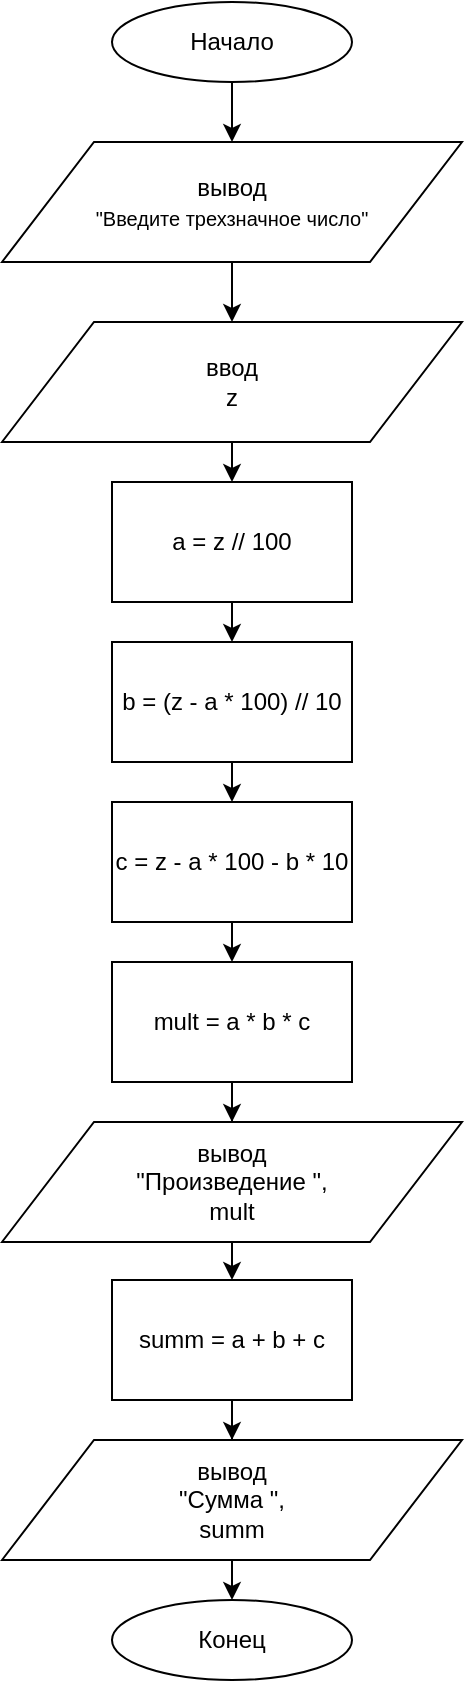 <mxfile version="10.6.7" type="device"><diagram id="gAl6oXst2AUg26jePA5V" name="task_1"><mxGraphModel dx="489" dy="764" grid="1" gridSize="10" guides="1" tooltips="1" connect="1" arrows="1" fold="1" page="1" pageScale="1" pageWidth="827" pageHeight="1169" math="0" shadow="0"><root><mxCell id="0"/><mxCell id="1" parent="0"/><mxCell id="Ny07OPOCgODpXjBur7wl-7" style="edgeStyle=orthogonalEdgeStyle;rounded=0;orthogonalLoop=1;jettySize=auto;html=1;exitX=0.5;exitY=1;exitDx=0;exitDy=0;entryX=0.5;entryY=0;entryDx=0;entryDy=0;" edge="1" parent="1" source="Ny07OPOCgODpXjBur7wl-1" target="Ny07OPOCgODpXjBur7wl-3"><mxGeometry relative="1" as="geometry"/></mxCell><object label="Начало" id="Ny07OPOCgODpXjBur7wl-1"><mxCell style="ellipse;whiteSpace=wrap;html=1;" vertex="1" parent="1"><mxGeometry x="395" y="20" width="120" height="40" as="geometry"/></mxCell></object><object label="Конец" id="Ny07OPOCgODpXjBur7wl-2"><mxCell style="ellipse;whiteSpace=wrap;html=1;" vertex="1" parent="1"><mxGeometry x="395" y="819" width="120" height="40" as="geometry"/></mxCell></object><mxCell id="Ny07OPOCgODpXjBur7wl-8" style="edgeStyle=orthogonalEdgeStyle;rounded=0;orthogonalLoop=1;jettySize=auto;html=1;exitX=0.5;exitY=1;exitDx=0;exitDy=0;entryX=0.5;entryY=0;entryDx=0;entryDy=0;" edge="1" parent="1" source="Ny07OPOCgODpXjBur7wl-3" target="Ny07OPOCgODpXjBur7wl-4"><mxGeometry relative="1" as="geometry"/></mxCell><mxCell id="Ny07OPOCgODpXjBur7wl-3" value="&lt;div&gt;вывод&lt;/div&gt;&lt;div&gt;&lt;font style=&quot;font-size: 10px&quot;&gt;&quot;Введите трехзначное число&quot;&lt;/font&gt;&lt;br&gt;&lt;/div&gt;" style="shape=parallelogram;perimeter=parallelogramPerimeter;whiteSpace=wrap;html=1;" vertex="1" parent="1"><mxGeometry x="340" y="90" width="230" height="60" as="geometry"/></mxCell><mxCell id="Ny07OPOCgODpXjBur7wl-12" style="edgeStyle=orthogonalEdgeStyle;rounded=0;orthogonalLoop=1;jettySize=auto;html=1;exitX=0.5;exitY=1;exitDx=0;exitDy=0;entryX=0.5;entryY=0;entryDx=0;entryDy=0;" edge="1" parent="1" source="Ny07OPOCgODpXjBur7wl-4" target="Ny07OPOCgODpXjBur7wl-9"><mxGeometry relative="1" as="geometry"/></mxCell><mxCell id="Ny07OPOCgODpXjBur7wl-4" value="&lt;div&gt;ввод&lt;/div&gt;&lt;div&gt;z&lt;br&gt;&lt;/div&gt;" style="shape=parallelogram;perimeter=parallelogramPerimeter;whiteSpace=wrap;html=1;" vertex="1" parent="1"><mxGeometry x="340" y="180" width="230" height="60" as="geometry"/></mxCell><mxCell id="Ny07OPOCgODpXjBur7wl-13" style="edgeStyle=orthogonalEdgeStyle;rounded=0;orthogonalLoop=1;jettySize=auto;html=1;exitX=0.5;exitY=1;exitDx=0;exitDy=0;entryX=0.5;entryY=0;entryDx=0;entryDy=0;" edge="1" parent="1" source="Ny07OPOCgODpXjBur7wl-9" target="Ny07OPOCgODpXjBur7wl-10"><mxGeometry relative="1" as="geometry"/></mxCell><mxCell id="Ny07OPOCgODpXjBur7wl-9" value="a = z // 100" style="rounded=0;whiteSpace=wrap;html=1;" vertex="1" parent="1"><mxGeometry x="395" y="260" width="120" height="60" as="geometry"/></mxCell><mxCell id="Ny07OPOCgODpXjBur7wl-16" style="edgeStyle=orthogonalEdgeStyle;rounded=0;orthogonalLoop=1;jettySize=auto;html=1;exitX=0.5;exitY=1;exitDx=0;exitDy=0;entryX=0.5;entryY=0;entryDx=0;entryDy=0;" edge="1" parent="1" source="Ny07OPOCgODpXjBur7wl-10" target="Ny07OPOCgODpXjBur7wl-14"><mxGeometry relative="1" as="geometry"/></mxCell><mxCell id="Ny07OPOCgODpXjBur7wl-10" value="b = (z - a * 100) // 10" style="rounded=0;whiteSpace=wrap;html=1;" vertex="1" parent="1"><mxGeometry x="395" y="340" width="120" height="60" as="geometry"/></mxCell><mxCell id="Ny07OPOCgODpXjBur7wl-19" style="edgeStyle=orthogonalEdgeStyle;rounded=0;orthogonalLoop=1;jettySize=auto;html=1;exitX=0.5;exitY=1;exitDx=0;exitDy=0;entryX=0.5;entryY=0;entryDx=0;entryDy=0;" edge="1" parent="1" source="Ny07OPOCgODpXjBur7wl-14" target="Ny07OPOCgODpXjBur7wl-17"><mxGeometry relative="1" as="geometry"/></mxCell><mxCell id="Ny07OPOCgODpXjBur7wl-14" value="c = z - a * 100 - b * 10" style="rounded=0;whiteSpace=wrap;html=1;" vertex="1" parent="1"><mxGeometry x="395" y="420" width="120" height="60" as="geometry"/></mxCell><mxCell id="Ny07OPOCgODpXjBur7wl-20" style="edgeStyle=orthogonalEdgeStyle;rounded=0;orthogonalLoop=1;jettySize=auto;html=1;exitX=0.5;exitY=1;exitDx=0;exitDy=0;" edge="1" parent="1" source="Ny07OPOCgODpXjBur7wl-17" target="Ny07OPOCgODpXjBur7wl-18"><mxGeometry relative="1" as="geometry"/></mxCell><mxCell id="Ny07OPOCgODpXjBur7wl-17" value="mult = a * b * c" style="rounded=0;whiteSpace=wrap;html=1;" vertex="1" parent="1"><mxGeometry x="395" y="500" width="120" height="60" as="geometry"/></mxCell><mxCell id="Ny07OPOCgODpXjBur7wl-24" style="edgeStyle=orthogonalEdgeStyle;rounded=0;orthogonalLoop=1;jettySize=auto;html=1;exitX=0.5;exitY=1;exitDx=0;exitDy=0;entryX=0.5;entryY=0;entryDx=0;entryDy=0;" edge="1" parent="1" source="Ny07OPOCgODpXjBur7wl-18" target="Ny07OPOCgODpXjBur7wl-22"><mxGeometry relative="1" as="geometry"/></mxCell><mxCell id="Ny07OPOCgODpXjBur7wl-18" value="&lt;div&gt;вывод&lt;/div&gt;&lt;div&gt;&lt;font&gt;&quot;Произведение &quot;, &lt;/font&gt;&lt;br&gt;&lt;/div&gt;mult" style="shape=parallelogram;perimeter=parallelogramPerimeter;whiteSpace=wrap;html=1;" vertex="1" parent="1"><mxGeometry x="340" y="580" width="230" height="60" as="geometry"/></mxCell><mxCell id="Ny07OPOCgODpXjBur7wl-21" style="edgeStyle=orthogonalEdgeStyle;rounded=0;orthogonalLoop=1;jettySize=auto;html=1;exitX=0.5;exitY=1;exitDx=0;exitDy=0;" edge="1" parent="1" source="Ny07OPOCgODpXjBur7wl-22" target="Ny07OPOCgODpXjBur7wl-23"><mxGeometry relative="1" as="geometry"/></mxCell><mxCell id="Ny07OPOCgODpXjBur7wl-22" value="summ = a + b + c" style="rounded=0;whiteSpace=wrap;html=1;" vertex="1" parent="1"><mxGeometry x="395" y="659" width="120" height="60" as="geometry"/></mxCell><mxCell id="Ny07OPOCgODpXjBur7wl-25" style="edgeStyle=orthogonalEdgeStyle;rounded=0;orthogonalLoop=1;jettySize=auto;html=1;exitX=0.5;exitY=1;exitDx=0;exitDy=0;entryX=0.5;entryY=0;entryDx=0;entryDy=0;" edge="1" parent="1" source="Ny07OPOCgODpXjBur7wl-23" target="Ny07OPOCgODpXjBur7wl-2"><mxGeometry relative="1" as="geometry"/></mxCell><mxCell id="Ny07OPOCgODpXjBur7wl-23" value="&lt;div&gt;вывод&lt;/div&gt;&lt;div&gt;&lt;font&gt;&quot;Сумма &quot;, &lt;/font&gt;&lt;br&gt;&lt;/div&gt;summ" style="shape=parallelogram;perimeter=parallelogramPerimeter;whiteSpace=wrap;html=1;" vertex="1" parent="1"><mxGeometry x="340" y="739" width="230" height="60" as="geometry"/></mxCell></root></mxGraphModel></diagram><diagram id="m9mQc9uJ_j0XuGw4tFXY" name="task_2"><mxGraphModel dx="876" dy="764" grid="1" gridSize="10" guides="1" tooltips="1" connect="1" arrows="1" fold="1" page="1" pageScale="1" pageWidth="827" pageHeight="1169" math="0" shadow="0"><root><mxCell id="bW7lg8gM24PyMiuknigU-0"/><mxCell id="bW7lg8gM24PyMiuknigU-1" parent="bW7lg8gM24PyMiuknigU-0"/><mxCell id="62YuCCFmf3gSDjflB2-G-15" style="edgeStyle=orthogonalEdgeStyle;rounded=0;orthogonalLoop=1;jettySize=auto;html=1;exitX=0.5;exitY=1;exitDx=0;exitDy=0;entryX=0.5;entryY=0;entryDx=0;entryDy=0;" edge="1" parent="bW7lg8gM24PyMiuknigU-1" source="bW7lg8gM24PyMiuknigU-2" target="62YuCCFmf3gSDjflB2-G-1"><mxGeometry relative="1" as="geometry"/></mxCell><object label="Начало" id="bW7lg8gM24PyMiuknigU-2"><mxCell style="ellipse;whiteSpace=wrap;html=1;" vertex="1" parent="bW7lg8gM24PyMiuknigU-1"><mxGeometry x="180" y="20" width="120" height="40" as="geometry"/></mxCell></object><object label="Конец" id="bW7lg8gM24PyMiuknigU-3"><mxCell style="ellipse;whiteSpace=wrap;html=1;" vertex="1" parent="bW7lg8gM24PyMiuknigU-1"><mxGeometry x="510.5" y="480" width="120" height="40" as="geometry"/></mxCell></object><mxCell id="62YuCCFmf3gSDjflB2-G-0" style="edgeStyle=orthogonalEdgeStyle;rounded=0;orthogonalLoop=1;jettySize=auto;html=1;exitX=0.5;exitY=1;exitDx=0;exitDy=0;entryX=0.5;entryY=0;entryDx=0;entryDy=0;" edge="1" parent="bW7lg8gM24PyMiuknigU-1" source="62YuCCFmf3gSDjflB2-G-1" target="62YuCCFmf3gSDjflB2-G-2"><mxGeometry relative="1" as="geometry"/></mxCell><mxCell id="62YuCCFmf3gSDjflB2-G-1" value="&lt;div&gt;вывод&lt;/div&gt;&lt;div&gt;&lt;font style=&quot;font-size: 10px&quot;&gt;&quot;Введите x1&quot;&lt;/font&gt;&lt;br&gt;&lt;/div&gt;" style="shape=parallelogram;perimeter=parallelogramPerimeter;whiteSpace=wrap;html=1;" vertex="1" parent="bW7lg8gM24PyMiuknigU-1"><mxGeometry x="125" y="90" width="230" height="60" as="geometry"/></mxCell><mxCell id="62YuCCFmf3gSDjflB2-G-12" style="edgeStyle=orthogonalEdgeStyle;rounded=0;orthogonalLoop=1;jettySize=auto;html=1;exitX=0.5;exitY=1;exitDx=0;exitDy=0;entryX=0.5;entryY=0;entryDx=0;entryDy=0;" edge="1" parent="bW7lg8gM24PyMiuknigU-1" source="62YuCCFmf3gSDjflB2-G-2" target="62YuCCFmf3gSDjflB2-G-4"><mxGeometry relative="1" as="geometry"/></mxCell><mxCell id="62YuCCFmf3gSDjflB2-G-2" value="&lt;div&gt;ввод&lt;/div&gt;&lt;div&gt;x1&lt;br&gt;&lt;/div&gt;" style="shape=parallelogram;perimeter=parallelogramPerimeter;whiteSpace=wrap;html=1;" vertex="1" parent="bW7lg8gM24PyMiuknigU-1"><mxGeometry x="125" y="180" width="230" height="60" as="geometry"/></mxCell><mxCell id="62YuCCFmf3gSDjflB2-G-3" style="edgeStyle=orthogonalEdgeStyle;rounded=0;orthogonalLoop=1;jettySize=auto;html=1;exitX=0.5;exitY=1;exitDx=0;exitDy=0;entryX=0.5;entryY=0;entryDx=0;entryDy=0;" edge="1" parent="bW7lg8gM24PyMiuknigU-1" source="62YuCCFmf3gSDjflB2-G-4" target="62YuCCFmf3gSDjflB2-G-5"><mxGeometry relative="1" as="geometry"/></mxCell><mxCell id="62YuCCFmf3gSDjflB2-G-4" value="&lt;div&gt;вывод&lt;/div&gt;&lt;div&gt;&lt;font style=&quot;font-size: 10px&quot;&gt;&lt;font&gt;&quot;Введите y1&lt;/font&gt;&quot;&lt;/font&gt;&lt;br&gt;&lt;/div&gt;" style="shape=parallelogram;perimeter=parallelogramPerimeter;whiteSpace=wrap;html=1;" vertex="1" parent="bW7lg8gM24PyMiuknigU-1"><mxGeometry x="125" y="260" width="230" height="60" as="geometry"/></mxCell><mxCell id="62YuCCFmf3gSDjflB2-G-13" style="edgeStyle=orthogonalEdgeStyle;rounded=0;orthogonalLoop=1;jettySize=auto;html=1;exitX=0.5;exitY=1;exitDx=0;exitDy=0;entryX=0.5;entryY=0;entryDx=0;entryDy=0;" edge="1" parent="bW7lg8gM24PyMiuknigU-1" source="62YuCCFmf3gSDjflB2-G-5" target="62YuCCFmf3gSDjflB2-G-7"><mxGeometry relative="1" as="geometry"/></mxCell><mxCell id="62YuCCFmf3gSDjflB2-G-5" value="&lt;div&gt;ввод&lt;/div&gt;&lt;div&gt;y1&lt;br&gt;&lt;/div&gt;" style="shape=parallelogram;perimeter=parallelogramPerimeter;whiteSpace=wrap;html=1;" vertex="1" parent="bW7lg8gM24PyMiuknigU-1"><mxGeometry x="125" y="350" width="230" height="60" as="geometry"/></mxCell><mxCell id="62YuCCFmf3gSDjflB2-G-6" style="edgeStyle=orthogonalEdgeStyle;rounded=0;orthogonalLoop=1;jettySize=auto;html=1;exitX=0.5;exitY=1;exitDx=0;exitDy=0;entryX=0.5;entryY=0;entryDx=0;entryDy=0;" edge="1" parent="bW7lg8gM24PyMiuknigU-1" source="62YuCCFmf3gSDjflB2-G-7" target="62YuCCFmf3gSDjflB2-G-8"><mxGeometry relative="1" as="geometry"/></mxCell><mxCell id="62YuCCFmf3gSDjflB2-G-7" value="&lt;div&gt;вывод&lt;/div&gt;&lt;div&gt;&lt;font&gt;&quot;&lt;/font&gt;&lt;font&gt;&lt;font&gt;Введите x2&lt;/font&gt;&quot;&lt;/font&gt;&lt;br&gt;&lt;/div&gt;" style="shape=parallelogram;perimeter=parallelogramPerimeter;whiteSpace=wrap;html=1;" vertex="1" parent="bW7lg8gM24PyMiuknigU-1"><mxGeometry x="120" y="430" width="230" height="60" as="geometry"/></mxCell><mxCell id="62YuCCFmf3gSDjflB2-G-14" style="edgeStyle=orthogonalEdgeStyle;rounded=0;orthogonalLoop=1;jettySize=auto;html=1;exitX=0.5;exitY=1;exitDx=0;exitDy=0;" edge="1" parent="bW7lg8gM24PyMiuknigU-1" source="62YuCCFmf3gSDjflB2-G-8" target="62YuCCFmf3gSDjflB2-G-10"><mxGeometry relative="1" as="geometry"/></mxCell><mxCell id="62YuCCFmf3gSDjflB2-G-8" value="&lt;div&gt;ввод&lt;/div&gt;&lt;div&gt;x2&lt;br&gt;&lt;/div&gt;" style="shape=parallelogram;perimeter=parallelogramPerimeter;whiteSpace=wrap;html=1;" vertex="1" parent="bW7lg8gM24PyMiuknigU-1"><mxGeometry x="120" y="520" width="230" height="60" as="geometry"/></mxCell><mxCell id="62YuCCFmf3gSDjflB2-G-9" style="edgeStyle=orthogonalEdgeStyle;rounded=0;orthogonalLoop=1;jettySize=auto;html=1;exitX=0.5;exitY=1;exitDx=0;exitDy=0;entryX=0.5;entryY=0;entryDx=0;entryDy=0;" edge="1" parent="bW7lg8gM24PyMiuknigU-1" source="62YuCCFmf3gSDjflB2-G-10" target="62YuCCFmf3gSDjflB2-G-11"><mxGeometry relative="1" as="geometry"/></mxCell><mxCell id="62YuCCFmf3gSDjflB2-G-10" value="&lt;div&gt;вывод&lt;/div&gt;&lt;div&gt;&lt;font&gt;&quot;&lt;/font&gt;&lt;font&gt;&lt;font&gt;&quot;Введите y2&lt;/font&gt;&quot;&lt;/font&gt;&lt;br&gt;&lt;/div&gt;" style="shape=parallelogram;perimeter=parallelogramPerimeter;whiteSpace=wrap;html=1;" vertex="1" parent="bW7lg8gM24PyMiuknigU-1"><mxGeometry x="120" y="610" width="230" height="60" as="geometry"/></mxCell><mxCell id="62YuCCFmf3gSDjflB2-G-22" style="edgeStyle=orthogonalEdgeStyle;rounded=0;orthogonalLoop=1;jettySize=auto;html=1;exitX=0.5;exitY=1;exitDx=0;exitDy=0;entryX=0.5;entryY=0;entryDx=0;entryDy=0;" edge="1" parent="bW7lg8gM24PyMiuknigU-1" source="62YuCCFmf3gSDjflB2-G-11" target="62YuCCFmf3gSDjflB2-G-16"><mxGeometry relative="1" as="geometry"/></mxCell><mxCell id="62YuCCFmf3gSDjflB2-G-11" value="&lt;div&gt;ввод&lt;/div&gt;&lt;div&gt;y2&lt;br&gt;&lt;/div&gt;" style="shape=parallelogram;perimeter=parallelogramPerimeter;whiteSpace=wrap;html=1;" vertex="1" parent="bW7lg8gM24PyMiuknigU-1"><mxGeometry x="120" y="700" width="230" height="60" as="geometry"/></mxCell><mxCell id="62YuCCFmf3gSDjflB2-G-23" style="edgeStyle=orthogonalEdgeStyle;rounded=0;orthogonalLoop=1;jettySize=auto;html=1;exitX=0.5;exitY=1;exitDx=0;exitDy=0;entryX=0.5;entryY=0;entryDx=0;entryDy=0;" edge="1" parent="bW7lg8gM24PyMiuknigU-1" source="62YuCCFmf3gSDjflB2-G-16" target="62YuCCFmf3gSDjflB2-G-17"><mxGeometry relative="1" as="geometry"/></mxCell><mxCell id="62YuCCFmf3gSDjflB2-G-16" value="&lt;pre&gt;kx1 = &lt;span&gt;0 &lt;/span&gt;- x1&lt;/pre&gt;" style="rounded=0;whiteSpace=wrap;html=1;" vertex="1" parent="bW7lg8gM24PyMiuknigU-1"><mxGeometry x="175" y="780" width="120" height="60" as="geometry"/></mxCell><mxCell id="62YuCCFmf3gSDjflB2-G-24" style="edgeStyle=orthogonalEdgeStyle;rounded=0;orthogonalLoop=1;jettySize=auto;html=1;exitX=0.5;exitY=1;exitDx=0;exitDy=0;entryX=0.5;entryY=0;entryDx=0;entryDy=0;" edge="1" parent="bW7lg8gM24PyMiuknigU-1" source="62YuCCFmf3gSDjflB2-G-17" target="62YuCCFmf3gSDjflB2-G-18"><mxGeometry relative="1" as="geometry"/></mxCell><mxCell id="62YuCCFmf3gSDjflB2-G-17" value="&lt;pre&gt;kx2 = x2 - x1&lt;/pre&gt;" style="rounded=0;whiteSpace=wrap;html=1;" vertex="1" parent="bW7lg8gM24PyMiuknigU-1"><mxGeometry x="175" y="860" width="120" height="60" as="geometry"/></mxCell><mxCell id="62YuCCFmf3gSDjflB2-G-25" style="edgeStyle=orthogonalEdgeStyle;rounded=0;orthogonalLoop=1;jettySize=auto;html=1;exitX=0.5;exitY=1;exitDx=0;exitDy=0;entryX=0.5;entryY=0;entryDx=0;entryDy=0;" edge="1" parent="bW7lg8gM24PyMiuknigU-1" source="62YuCCFmf3gSDjflB2-G-18" target="62YuCCFmf3gSDjflB2-G-19"><mxGeometry relative="1" as="geometry"/></mxCell><mxCell id="62YuCCFmf3gSDjflB2-G-18" value="&lt;pre&gt;ky1 = &lt;span&gt;0 &lt;/span&gt;- y1&lt;/pre&gt;" style="rounded=0;whiteSpace=wrap;html=1;" vertex="1" parent="bW7lg8gM24PyMiuknigU-1"><mxGeometry x="175" y="940" width="120" height="60" as="geometry"/></mxCell><mxCell id="62YuCCFmf3gSDjflB2-G-26" style="edgeStyle=orthogonalEdgeStyle;rounded=0;orthogonalLoop=1;jettySize=auto;html=1;exitX=0.5;exitY=1;exitDx=0;exitDy=0;entryX=0.5;entryY=0;entryDx=0;entryDy=0;" edge="1" parent="bW7lg8gM24PyMiuknigU-1" source="62YuCCFmf3gSDjflB2-G-19" target="62YuCCFmf3gSDjflB2-G-20"><mxGeometry relative="1" as="geometry"/></mxCell><mxCell id="62YuCCFmf3gSDjflB2-G-19" value="&lt;pre&gt;ky2 = y2 - y1&lt;/pre&gt;" style="rounded=0;whiteSpace=wrap;html=1;" vertex="1" parent="bW7lg8gM24PyMiuknigU-1"><mxGeometry x="175" y="1020" width="120" height="60" as="geometry"/></mxCell><mxCell id="62YuCCFmf3gSDjflB2-G-20" value="1" style="ellipse;whiteSpace=wrap;html=1;" vertex="1" parent="bW7lg8gM24PyMiuknigU-1"><mxGeometry x="220" y="1095" width="30" height="30" as="geometry"/></mxCell><mxCell id="62YuCCFmf3gSDjflB2-G-29" style="edgeStyle=orthogonalEdgeStyle;rounded=0;orthogonalLoop=1;jettySize=auto;html=1;exitX=0.5;exitY=1;exitDx=0;exitDy=0;entryX=0.5;entryY=0;entryDx=0;entryDy=0;" edge="1" parent="bW7lg8gM24PyMiuknigU-1" source="62YuCCFmf3gSDjflB2-G-21" target="62YuCCFmf3gSDjflB2-G-27"><mxGeometry relative="1" as="geometry"/></mxCell><mxCell id="62YuCCFmf3gSDjflB2-G-21" value="1" style="ellipse;whiteSpace=wrap;html=1;" vertex="1" parent="bW7lg8gM24PyMiuknigU-1"><mxGeometry x="555.5" y="20" width="30" height="30" as="geometry"/></mxCell><mxCell id="62YuCCFmf3gSDjflB2-G-34" style="edgeStyle=orthogonalEdgeStyle;rounded=0;orthogonalLoop=1;jettySize=auto;html=1;exitX=0.5;exitY=1;exitDx=0;exitDy=0;entryX=0.5;entryY=0;entryDx=0;entryDy=0;" edge="1" parent="bW7lg8gM24PyMiuknigU-1" source="62YuCCFmf3gSDjflB2-G-27" target="62YuCCFmf3gSDjflB2-G-30"><mxGeometry relative="1" as="geometry"/></mxCell><mxCell id="62YuCCFmf3gSDjflB2-G-27" value="&lt;pre style=&quot;font-size: 10px&quot;&gt;k = fractions.Fraction(ky2&lt;span&gt;, &lt;/span&gt;kx2)&lt;/pre&gt;" style="shape=process;whiteSpace=wrap;html=1;backgroundOutline=1;" vertex="1" parent="bW7lg8gM24PyMiuknigU-1"><mxGeometry x="410" y="80" width="321" height="60" as="geometry"/></mxCell><mxCell id="62YuCCFmf3gSDjflB2-G-35" style="edgeStyle=orthogonalEdgeStyle;rounded=0;orthogonalLoop=1;jettySize=auto;html=1;exitX=0.5;exitY=1;exitDx=0;exitDy=0;entryX=0.5;entryY=0;entryDx=0;entryDy=0;" edge="1" parent="bW7lg8gM24PyMiuknigU-1" source="62YuCCFmf3gSDjflB2-G-30" target="62YuCCFmf3gSDjflB2-G-31"><mxGeometry relative="1" as="geometry"/></mxCell><mxCell id="62YuCCFmf3gSDjflB2-G-30" value="&lt;pre style=&quot;font-size: 10px&quot;&gt;b2_1 = fractions.Fraction(ky2 * kx1&lt;span&gt;, &lt;/span&gt;kx2)&lt;/pre&gt;" style="shape=process;whiteSpace=wrap;html=1;backgroundOutline=1;" vertex="1" parent="bW7lg8gM24PyMiuknigU-1"><mxGeometry x="410" y="160" width="321" height="60" as="geometry"/></mxCell><mxCell id="62YuCCFmf3gSDjflB2-G-36" style="edgeStyle=orthogonalEdgeStyle;rounded=0;orthogonalLoop=1;jettySize=auto;html=1;exitX=0.5;exitY=1;exitDx=0;exitDy=0;entryX=0.5;entryY=0;entryDx=0;entryDy=0;" edge="1" parent="bW7lg8gM24PyMiuknigU-1" source="62YuCCFmf3gSDjflB2-G-31" target="62YuCCFmf3gSDjflB2-G-32"><mxGeometry relative="1" as="geometry"/></mxCell><mxCell id="62YuCCFmf3gSDjflB2-G-31" value="&lt;pre style=&quot;font-size: 10px&quot;&gt;b2_2 = fractions.Fraction(ky1&lt;span&gt;, &lt;/span&gt;&lt;span&gt;1&lt;/span&gt;)&lt;/pre&gt;" style="shape=process;whiteSpace=wrap;html=1;backgroundOutline=1;" vertex="1" parent="bW7lg8gM24PyMiuknigU-1"><mxGeometry x="410" y="240" width="321" height="60" as="geometry"/></mxCell><mxCell id="62YuCCFmf3gSDjflB2-G-39" style="edgeStyle=orthogonalEdgeStyle;rounded=0;orthogonalLoop=1;jettySize=auto;html=1;exitX=0.5;exitY=1;exitDx=0;exitDy=0;entryX=0.5;entryY=0;entryDx=0;entryDy=0;" edge="1" parent="bW7lg8gM24PyMiuknigU-1" source="62YuCCFmf3gSDjflB2-G-32" target="62YuCCFmf3gSDjflB2-G-33"><mxGeometry relative="1" as="geometry"/></mxCell><mxCell id="62YuCCFmf3gSDjflB2-G-32" value="&lt;pre&gt;b = b2_1 - b2_2&lt;/pre&gt;" style="rounded=0;whiteSpace=wrap;html=1;" vertex="1" parent="bW7lg8gM24PyMiuknigU-1"><mxGeometry x="510.5" y="320" width="120" height="60" as="geometry"/></mxCell><mxCell id="62YuCCFmf3gSDjflB2-G-38" style="edgeStyle=orthogonalEdgeStyle;rounded=0;orthogonalLoop=1;jettySize=auto;html=1;exitX=0.5;exitY=1;exitDx=0;exitDy=0;entryX=0.5;entryY=0;entryDx=0;entryDy=0;" edge="1" parent="bW7lg8gM24PyMiuknigU-1" source="62YuCCFmf3gSDjflB2-G-33" target="bW7lg8gM24PyMiuknigU-3"><mxGeometry relative="1" as="geometry"/></mxCell><mxCell id="62YuCCFmf3gSDjflB2-G-33" value="&lt;div&gt;вывод&lt;/div&gt;&lt;div&gt;&lt;pre&gt;&lt;span&gt;y = &lt;/span&gt;&lt;span&gt;&lt;/span&gt;k&lt;span&gt;&lt;/span&gt;&lt;span&gt;x + &lt;/span&gt;&lt;span&gt;&lt;/span&gt;b&lt;span&gt;&lt;/span&gt;&lt;/pre&gt;&lt;/div&gt;" style="shape=parallelogram;perimeter=parallelogramPerimeter;whiteSpace=wrap;html=1;" vertex="1" parent="bW7lg8gM24PyMiuknigU-1"><mxGeometry x="455.5" y="400" width="230" height="60" as="geometry"/></mxCell><mxCell id="7T7nMXwuYOKjueMAgj64-0" value="" style="strokeWidth=2;html=1;shape=mxgraph.flowchart.annotation_2;align=left;pointerEvents=1" vertex="1" parent="bW7lg8gM24PyMiuknigU-1"><mxGeometry x="325" y="20" width="50" height="40" as="geometry"/></mxCell><mxCell id="7T7nMXwuYOKjueMAgj64-1" value="import fractions" style="text;html=1;" vertex="1" parent="bW7lg8gM24PyMiuknigU-1"><mxGeometry x="360" y="30" width="110" height="30" as="geometry"/></mxCell><mxCell id="7T7nMXwuYOKjueMAgj64-2" value="" style="endArrow=none;dashed=1;html=1;entryX=0;entryY=0.5;entryDx=0;entryDy=0;entryPerimeter=0;exitX=1;exitY=0.5;exitDx=0;exitDy=0;" edge="1" parent="bW7lg8gM24PyMiuknigU-1" source="bW7lg8gM24PyMiuknigU-2" target="7T7nMXwuYOKjueMAgj64-0"><mxGeometry width="50" height="50" relative="1" as="geometry"><mxPoint x="275" y="80" as="sourcePoint"/><mxPoint x="325" y="30" as="targetPoint"/></mxGeometry></mxCell></root></mxGraphModel></diagram><diagram id="YZ-ZAPTy6UtOu_9k7-Qr" name="task_3"><mxGraphModel dx="876" dy="764" grid="1" gridSize="10" guides="1" tooltips="1" connect="1" arrows="1" fold="1" page="1" pageScale="1" pageWidth="827" pageHeight="1169" math="0" shadow="0"><root><mxCell id="A1EumEU2g7X3JcX2tMqy-0"/><mxCell id="A1EumEU2g7X3JcX2tMqy-1" parent="A1EumEU2g7X3JcX2tMqy-0"/><mxCell id="QvHb8vioB47peBdZxBq1-4" style="edgeStyle=orthogonalEdgeStyle;rounded=0;orthogonalLoop=1;jettySize=auto;html=1;exitX=0.5;exitY=1;exitDx=0;exitDy=0;entryX=0.5;entryY=0;entryDx=0;entryDy=0;" edge="1" parent="A1EumEU2g7X3JcX2tMqy-1" source="QvHb8vioB47peBdZxBq1-0" target="QvHb8vioB47peBdZxBq1-2"><mxGeometry relative="1" as="geometry"/></mxCell><object label="Начало" id="QvHb8vioB47peBdZxBq1-0"><mxCell style="ellipse;whiteSpace=wrap;html=1;" vertex="1" parent="A1EumEU2g7X3JcX2tMqy-1"><mxGeometry x="75" y="20" width="120" height="40" as="geometry"/></mxCell></object><object label="Конец" id="QvHb8vioB47peBdZxBq1-1"><mxCell style="ellipse;whiteSpace=wrap;html=1;" vertex="1" parent="A1EumEU2g7X3JcX2tMqy-1"><mxGeometry x="75" y="910" width="120" height="40" as="geometry"/></mxCell></object><mxCell id="QvHb8vioB47peBdZxBq1-5" style="edgeStyle=orthogonalEdgeStyle;rounded=0;orthogonalLoop=1;jettySize=auto;html=1;exitX=0.5;exitY=1;exitDx=0;exitDy=0;entryX=0.5;entryY=0;entryDx=0;entryDy=0;" edge="1" parent="A1EumEU2g7X3JcX2tMqy-1" source="QvHb8vioB47peBdZxBq1-2" target="QvHb8vioB47peBdZxBq1-3"><mxGeometry relative="1" as="geometry"/></mxCell><mxCell id="QvHb8vioB47peBdZxBq1-2" value="&lt;div&gt;вывод&lt;/div&gt;&lt;div&gt;&lt;font&gt;&quot;введите букву1&quot;&lt;/font&gt;&lt;br&gt;&lt;/div&gt;" style="shape=parallelogram;perimeter=parallelogramPerimeter;whiteSpace=wrap;html=1;" vertex="1" parent="A1EumEU2g7X3JcX2tMqy-1"><mxGeometry x="20" y="90" width="230" height="60" as="geometry"/></mxCell><mxCell id="QvHb8vioB47peBdZxBq1-7" style="edgeStyle=orthogonalEdgeStyle;rounded=0;orthogonalLoop=1;jettySize=auto;html=1;exitX=0.5;exitY=1;exitDx=0;exitDy=0;entryX=0.5;entryY=0;entryDx=0;entryDy=0;" edge="1" parent="A1EumEU2g7X3JcX2tMqy-1" source="QvHb8vioB47peBdZxBq1-3" target="QvHb8vioB47peBdZxBq1-6"><mxGeometry relative="1" as="geometry"/></mxCell><mxCell id="QvHb8vioB47peBdZxBq1-3" value="&lt;div&gt;ввод&lt;/div&gt;&lt;div&gt;char1&lt;br&gt;&lt;/div&gt;" style="shape=parallelogram;perimeter=parallelogramPerimeter;whiteSpace=wrap;html=1;" vertex="1" parent="A1EumEU2g7X3JcX2tMqy-1"><mxGeometry x="20" y="170" width="230" height="60" as="geometry"/></mxCell><mxCell id="QvHb8vioB47peBdZxBq1-10" style="edgeStyle=orthogonalEdgeStyle;rounded=0;orthogonalLoop=1;jettySize=auto;html=1;exitX=0.5;exitY=1;exitDx=0;exitDy=0;entryX=0.5;entryY=0;entryDx=0;entryDy=0;" edge="1" parent="A1EumEU2g7X3JcX2tMqy-1" source="QvHb8vioB47peBdZxBq1-6" target="QvHb8vioB47peBdZxBq1-9"><mxGeometry relative="1" as="geometry"/></mxCell><mxCell id="QvHb8vioB47peBdZxBq1-6" value="pos1 = ord(char1) - 97 + 1" style="rounded=0;whiteSpace=wrap;html=1;" vertex="1" parent="A1EumEU2g7X3JcX2tMqy-1"><mxGeometry x="20" y="250" width="230" height="60" as="geometry"/></mxCell><mxCell id="QvHb8vioB47peBdZxBq1-18" style="edgeStyle=orthogonalEdgeStyle;rounded=0;orthogonalLoop=1;jettySize=auto;html=1;exitX=0.5;exitY=1;exitDx=0;exitDy=0;entryX=0.5;entryY=0;entryDx=0;entryDy=0;" edge="1" parent="A1EumEU2g7X3JcX2tMqy-1" source="QvHb8vioB47peBdZxBq1-9" target="QvHb8vioB47peBdZxBq1-12"><mxGeometry relative="1" as="geometry"/></mxCell><mxCell id="QvHb8vioB47peBdZxBq1-9" value="&lt;div&gt;вывод&lt;/div&gt;&lt;div&gt;&lt;font&gt;&quot;введенная буква стоит на &quot;,&lt;/font&gt;&lt;/div&gt;&lt;div&gt;&lt;font&gt;pos1,&lt;/font&gt;&lt;/div&gt;&lt;div&gt;&quot; позиции в алфавите&quot;&lt;br&gt;&lt;/div&gt;" style="shape=parallelogram;perimeter=parallelogramPerimeter;whiteSpace=wrap;html=1;" vertex="1" parent="A1EumEU2g7X3JcX2tMqy-1"><mxGeometry x="20" y="330" width="230" height="60" as="geometry"/></mxCell><mxCell id="QvHb8vioB47peBdZxBq1-11" style="edgeStyle=orthogonalEdgeStyle;rounded=0;orthogonalLoop=1;jettySize=auto;html=1;exitX=0.5;exitY=1;exitDx=0;exitDy=0;entryX=0.5;entryY=0;entryDx=0;entryDy=0;" edge="1" parent="A1EumEU2g7X3JcX2tMqy-1" source="QvHb8vioB47peBdZxBq1-12" target="QvHb8vioB47peBdZxBq1-14"><mxGeometry relative="1" as="geometry"/></mxCell><mxCell id="QvHb8vioB47peBdZxBq1-12" value="&lt;div&gt;вывод&lt;/div&gt;&lt;div&gt;&lt;font&gt;&quot;введите букву2&quot;&lt;/font&gt;&lt;br&gt;&lt;/div&gt;" style="shape=parallelogram;perimeter=parallelogramPerimeter;whiteSpace=wrap;html=1;" vertex="1" parent="A1EumEU2g7X3JcX2tMqy-1"><mxGeometry x="25" y="410" width="230" height="60" as="geometry"/></mxCell><mxCell id="QvHb8vioB47peBdZxBq1-13" style="edgeStyle=orthogonalEdgeStyle;rounded=0;orthogonalLoop=1;jettySize=auto;html=1;exitX=0.5;exitY=1;exitDx=0;exitDy=0;entryX=0.5;entryY=0;entryDx=0;entryDy=0;" edge="1" parent="A1EumEU2g7X3JcX2tMqy-1" source="QvHb8vioB47peBdZxBq1-14" target="QvHb8vioB47peBdZxBq1-16"><mxGeometry relative="1" as="geometry"/></mxCell><mxCell id="QvHb8vioB47peBdZxBq1-14" value="&lt;div&gt;ввод&lt;/div&gt;&lt;div&gt;char2&lt;/div&gt;" style="shape=parallelogram;perimeter=parallelogramPerimeter;whiteSpace=wrap;html=1;" vertex="1" parent="A1EumEU2g7X3JcX2tMqy-1"><mxGeometry x="25" y="490" width="230" height="60" as="geometry"/></mxCell><mxCell id="QvHb8vioB47peBdZxBq1-15" style="edgeStyle=orthogonalEdgeStyle;rounded=0;orthogonalLoop=1;jettySize=auto;html=1;exitX=0.5;exitY=1;exitDx=0;exitDy=0;entryX=0.5;entryY=0;entryDx=0;entryDy=0;" edge="1" parent="A1EumEU2g7X3JcX2tMqy-1" source="QvHb8vioB47peBdZxBq1-16" target="QvHb8vioB47peBdZxBq1-17"><mxGeometry relative="1" as="geometry"/></mxCell><mxCell id="QvHb8vioB47peBdZxBq1-16" value="pos2 = ord(char2) - 97 + 1" style="rounded=0;whiteSpace=wrap;html=1;" vertex="1" parent="A1EumEU2g7X3JcX2tMqy-1"><mxGeometry x="25" y="570" width="230" height="60" as="geometry"/></mxCell><mxCell id="QvHb8vioB47peBdZxBq1-20" style="edgeStyle=orthogonalEdgeStyle;rounded=0;orthogonalLoop=1;jettySize=auto;html=1;exitX=0.5;exitY=1;exitDx=0;exitDy=0;entryX=0.5;entryY=0;entryDx=0;entryDy=0;" edge="1" parent="A1EumEU2g7X3JcX2tMqy-1" source="QvHb8vioB47peBdZxBq1-17" target="QvHb8vioB47peBdZxBq1-19"><mxGeometry relative="1" as="geometry"/></mxCell><mxCell id="QvHb8vioB47peBdZxBq1-17" value="&lt;div&gt;вывод&lt;/div&gt;&lt;div&gt;&lt;font&gt;&quot;введенная буква стоит на &quot;,&lt;/font&gt;&lt;/div&gt;&lt;div&gt;&lt;font&gt;pos2,&lt;/font&gt;&lt;/div&gt;&lt;div&gt;&quot; позиции в алфавите&quot;&lt;br&gt;&lt;/div&gt;" style="shape=parallelogram;perimeter=parallelogramPerimeter;whiteSpace=wrap;html=1;" vertex="1" parent="A1EumEU2g7X3JcX2tMqy-1"><mxGeometry x="25" y="650" width="230" height="60" as="geometry"/></mxCell><mxCell id="QvHb8vioB47peBdZxBq1-22" style="edgeStyle=orthogonalEdgeStyle;rounded=0;orthogonalLoop=1;jettySize=auto;html=1;exitX=0.5;exitY=1;exitDx=0;exitDy=0;entryX=0.53;entryY=-0.033;entryDx=0;entryDy=0;entryPerimeter=0;" edge="1" parent="A1EumEU2g7X3JcX2tMqy-1" source="QvHb8vioB47peBdZxBq1-19" target="QvHb8vioB47peBdZxBq1-21"><mxGeometry relative="1" as="geometry"/></mxCell><mxCell id="QvHb8vioB47peBdZxBq1-19" value="pos_count = abs(pos1 - pos2) - 1" style="rounded=0;whiteSpace=wrap;html=1;" vertex="1" parent="A1EumEU2g7X3JcX2tMqy-1"><mxGeometry x="25" y="730" width="230" height="60" as="geometry"/></mxCell><mxCell id="QvHb8vioB47peBdZxBq1-23" style="edgeStyle=orthogonalEdgeStyle;rounded=0;orthogonalLoop=1;jettySize=auto;html=1;exitX=0.5;exitY=1;exitDx=0;exitDy=0;entryX=0.5;entryY=0;entryDx=0;entryDy=0;" edge="1" parent="A1EumEU2g7X3JcX2tMqy-1" source="QvHb8vioB47peBdZxBq1-21" target="QvHb8vioB47peBdZxBq1-1"><mxGeometry relative="1" as="geometry"/></mxCell><mxCell id="QvHb8vioB47peBdZxBq1-21" value="&lt;div&gt;вывод&lt;/div&gt;&lt;div&gt;&lt;font&gt;&quot;между введенными буквами &quot;,&lt;/font&gt;&lt;/div&gt;&lt;div&gt;&lt;font&gt;pos_count,&lt;/font&gt;&lt;/div&gt;&lt;div&gt;&quot; буквы&quot;&lt;br&gt;&lt;/div&gt;" style="shape=parallelogram;perimeter=parallelogramPerimeter;whiteSpace=wrap;html=1;" vertex="1" parent="A1EumEU2g7X3JcX2tMqy-1"><mxGeometry x="20" y="810" width="230" height="60" as="geometry"/></mxCell></root></mxGraphModel></diagram><diagram id="PRZ2QiCsDhxTdVJFTsAx" name="task_4"><mxGraphModel dx="876" dy="764" grid="1" gridSize="10" guides="1" tooltips="1" connect="1" arrows="1" fold="1" page="1" pageScale="1" pageWidth="827" pageHeight="1169" math="0" shadow="0"><root><mxCell id="10wOoozdBn1txTHZ2AtL-0"/><mxCell id="10wOoozdBn1txTHZ2AtL-1" parent="10wOoozdBn1txTHZ2AtL-0"/><mxCell id="10wOoozdBn1txTHZ2AtL-6" style="edgeStyle=orthogonalEdgeStyle;rounded=0;orthogonalLoop=1;jettySize=auto;html=1;exitX=0.5;exitY=1;exitDx=0;exitDy=0;entryX=0.5;entryY=0;entryDx=0;entryDy=0;" edge="1" parent="10wOoozdBn1txTHZ2AtL-1" source="10wOoozdBn1txTHZ2AtL-2" target="10wOoozdBn1txTHZ2AtL-4"><mxGeometry relative="1" as="geometry"/></mxCell><object label="Начало" id="10wOoozdBn1txTHZ2AtL-2"><mxCell style="ellipse;whiteSpace=wrap;html=1;" vertex="1" parent="10wOoozdBn1txTHZ2AtL-1"><mxGeometry x="75" y="20" width="120" height="40" as="geometry"/></mxCell></object><object label="Конец" id="10wOoozdBn1txTHZ2AtL-3"><mxCell style="ellipse;whiteSpace=wrap;html=1;" vertex="1" parent="10wOoozdBn1txTHZ2AtL-1"><mxGeometry x="75" y="450" width="120" height="40" as="geometry"/></mxCell></object><mxCell id="10wOoozdBn1txTHZ2AtL-7" style="edgeStyle=orthogonalEdgeStyle;rounded=0;orthogonalLoop=1;jettySize=auto;html=1;exitX=0.5;exitY=1;exitDx=0;exitDy=0;entryX=0.5;entryY=0;entryDx=0;entryDy=0;" edge="1" parent="10wOoozdBn1txTHZ2AtL-1" source="10wOoozdBn1txTHZ2AtL-4" target="10wOoozdBn1txTHZ2AtL-5"><mxGeometry relative="1" as="geometry"/></mxCell><mxCell id="10wOoozdBn1txTHZ2AtL-4" value="&lt;div&gt;вывод&lt;/div&gt;&lt;div&gt;&lt;font style=&quot;font-size: 10px&quot;&gt;&quot;введите порядковый номер буквы&quot;&lt;/font&gt;&lt;br&gt;&lt;/div&gt;" style="shape=parallelogram;perimeter=parallelogramPerimeter;whiteSpace=wrap;html=1;" vertex="1" parent="10wOoozdBn1txTHZ2AtL-1"><mxGeometry x="20" y="100" width="230" height="60" as="geometry"/></mxCell><mxCell id="HHzBSEVW0oZUw8FcBHNG-1" style="edgeStyle=orthogonalEdgeStyle;rounded=0;orthogonalLoop=1;jettySize=auto;html=1;exitX=0.5;exitY=1;exitDx=0;exitDy=0;entryX=0.5;entryY=0;entryDx=0;entryDy=0;" edge="1" parent="10wOoozdBn1txTHZ2AtL-1" source="10wOoozdBn1txTHZ2AtL-5" target="HHzBSEVW0oZUw8FcBHNG-0"><mxGeometry relative="1" as="geometry"/></mxCell><mxCell id="10wOoozdBn1txTHZ2AtL-5" value="&lt;div&gt;ввод&lt;/div&gt;&lt;div&gt;pos1&lt;br&gt;&lt;/div&gt;" style="shape=parallelogram;perimeter=parallelogramPerimeter;whiteSpace=wrap;html=1;" vertex="1" parent="10wOoozdBn1txTHZ2AtL-1"><mxGeometry x="20" y="180" width="230" height="60" as="geometry"/></mxCell><mxCell id="HHzBSEVW0oZUw8FcBHNG-3" style="edgeStyle=orthogonalEdgeStyle;rounded=0;orthogonalLoop=1;jettySize=auto;html=1;exitX=0.5;exitY=1;exitDx=0;exitDy=0;entryX=0.5;entryY=0;entryDx=0;entryDy=0;" edge="1" parent="10wOoozdBn1txTHZ2AtL-1" source="HHzBSEVW0oZUw8FcBHNG-0" target="HHzBSEVW0oZUw8FcBHNG-2"><mxGeometry relative="1" as="geometry"/></mxCell><mxCell id="HHzBSEVW0oZUw8FcBHNG-0" value="char1 = chr(pos1 + 96)" style="rounded=0;whiteSpace=wrap;html=1;" vertex="1" parent="10wOoozdBn1txTHZ2AtL-1"><mxGeometry x="20" y="270" width="230" height="60" as="geometry"/></mxCell><mxCell id="HHzBSEVW0oZUw8FcBHNG-4" style="edgeStyle=orthogonalEdgeStyle;rounded=0;orthogonalLoop=1;jettySize=auto;html=1;exitX=0.5;exitY=1;exitDx=0;exitDy=0;entryX=0.5;entryY=0;entryDx=0;entryDy=0;" edge="1" parent="10wOoozdBn1txTHZ2AtL-1" source="HHzBSEVW0oZUw8FcBHNG-2" target="10wOoozdBn1txTHZ2AtL-3"><mxGeometry relative="1" as="geometry"/></mxCell><mxCell id="HHzBSEVW0oZUw8FcBHNG-2" value="&lt;div&gt;вывод&lt;/div&gt;&lt;div&gt;&lt;font&gt;&quot;char1&quot;&lt;/font&gt;&lt;br&gt;&lt;/div&gt;" style="shape=parallelogram;perimeter=parallelogramPerimeter;whiteSpace=wrap;html=1;" vertex="1" parent="10wOoozdBn1txTHZ2AtL-1"><mxGeometry x="20" y="350" width="230" height="60" as="geometry"/></mxCell></root></mxGraphModel></diagram><diagram id="2ATqWvyZt0ST5PV9iMT4" name="task_5"><mxGraphModel dx="876" dy="764" grid="1" gridSize="10" guides="1" tooltips="1" connect="1" arrows="1" fold="1" page="1" pageScale="1" pageWidth="827" pageHeight="1169" math="0" shadow="0"><root><mxCell id="068t2Rm5GMlbHZdNmHT0-0"/><mxCell id="068t2Rm5GMlbHZdNmHT0-1" parent="068t2Rm5GMlbHZdNmHT0-0"/><mxCell id="syMBrtSD7pnyNRMSb4Jl-0" style="edgeStyle=orthogonalEdgeStyle;rounded=0;orthogonalLoop=1;jettySize=auto;html=1;exitX=0.5;exitY=1;exitDx=0;exitDy=0;entryX=0.5;entryY=0;entryDx=0;entryDy=0;" edge="1" parent="068t2Rm5GMlbHZdNmHT0-1" target="068t2Rm5GMlbHZdNmHT0-4"><mxGeometry relative="1" as="geometry"><mxPoint x="560" y="40" as="sourcePoint"/></mxGeometry></mxCell><object label="Начало" id="068t2Rm5GMlbHZdNmHT0-2"><mxCell style="ellipse;whiteSpace=wrap;html=1;" vertex="1" parent="068t2Rm5GMlbHZdNmHT0-1"><mxGeometry x="500" y="10" width="120" height="40" as="geometry"/></mxCell></object><object label="Конец" id="068t2Rm5GMlbHZdNmHT0-3"><mxCell style="ellipse;whiteSpace=wrap;html=1;" vertex="1" parent="068t2Rm5GMlbHZdNmHT0-1"><mxGeometry x="505" y="980" width="120" height="40" as="geometry"/></mxCell></object><mxCell id="syMBrtSD7pnyNRMSb4Jl-1" style="edgeStyle=orthogonalEdgeStyle;rounded=0;orthogonalLoop=1;jettySize=auto;html=1;exitX=0.5;exitY=1;exitDx=0;exitDy=0;entryX=0.5;entryY=0;entryDx=0;entryDy=0;" edge="1" parent="068t2Rm5GMlbHZdNmHT0-1" source="068t2Rm5GMlbHZdNmHT0-4"><mxGeometry relative="1" as="geometry"><mxPoint x="560" y="160" as="targetPoint"/></mxGeometry></mxCell><mxCell id="068t2Rm5GMlbHZdNmHT0-4" value="&lt;div&gt;ввод&lt;/div&gt;&lt;div&gt;&lt;font style=&quot;font-size: 10px&quot;&gt;&quot;Введите число1&quot;&lt;/font&gt;&lt;/div&gt;&lt;div&gt;a&lt;br&gt;&lt;/div&gt;" style="shape=parallelogram;perimeter=parallelogramPerimeter;whiteSpace=wrap;html=1;" vertex="1" parent="068t2Rm5GMlbHZdNmHT0-1"><mxGeometry x="445" y="80" width="230" height="60" as="geometry"/></mxCell><mxCell id="syMBrtSD7pnyNRMSb4Jl-6" style="edgeStyle=orthogonalEdgeStyle;rounded=0;orthogonalLoop=1;jettySize=auto;html=1;exitX=1;exitY=0.5;exitDx=0;exitDy=0;entryX=0.5;entryY=0;entryDx=0;entryDy=0;" edge="1" parent="068t2Rm5GMlbHZdNmHT0-1" source="syMBrtSD7pnyNRMSb4Jl-4" target="syMBrtSD7pnyNRMSb4Jl-5"><mxGeometry relative="1" as="geometry"/></mxCell><mxCell id="syMBrtSD7pnyNRMSb4Jl-29" style="edgeStyle=orthogonalEdgeStyle;rounded=0;orthogonalLoop=1;jettySize=auto;html=1;exitX=0;exitY=0.5;exitDx=0;exitDy=0;entryX=0.5;entryY=0;entryDx=0;entryDy=0;" edge="1" parent="068t2Rm5GMlbHZdNmHT0-1" source="syMBrtSD7pnyNRMSb4Jl-4" target="syMBrtSD7pnyNRMSb4Jl-28"><mxGeometry relative="1" as="geometry"/></mxCell><mxCell id="syMBrtSD7pnyNRMSb4Jl-4" value="a &amp;gt; b" style="rhombus;whiteSpace=wrap;html=1;" vertex="1" parent="068t2Rm5GMlbHZdNmHT0-1"><mxGeometry x="515" y="340" width="80" height="80" as="geometry"/></mxCell><mxCell id="syMBrtSD7pnyNRMSb4Jl-10" style="edgeStyle=orthogonalEdgeStyle;rounded=0;orthogonalLoop=1;jettySize=auto;html=1;exitX=1;exitY=0.5;exitDx=0;exitDy=0;entryX=0.5;entryY=0;entryDx=0;entryDy=0;" edge="1" parent="068t2Rm5GMlbHZdNmHT0-1" source="syMBrtSD7pnyNRMSb4Jl-5" target="syMBrtSD7pnyNRMSb4Jl-9"><mxGeometry relative="1" as="geometry"/></mxCell><mxCell id="syMBrtSD7pnyNRMSb4Jl-16" style="edgeStyle=orthogonalEdgeStyle;rounded=0;orthogonalLoop=1;jettySize=auto;html=1;exitX=0;exitY=0.5;exitDx=0;exitDy=0;entryX=0.5;entryY=0;entryDx=0;entryDy=0;" edge="1" parent="068t2Rm5GMlbHZdNmHT0-1" source="syMBrtSD7pnyNRMSb4Jl-5" target="syMBrtSD7pnyNRMSb4Jl-15"><mxGeometry relative="1" as="geometry"/></mxCell><mxCell id="syMBrtSD7pnyNRMSb4Jl-5" value="a &amp;lt; c" style="rhombus;whiteSpace=wrap;html=1;" vertex="1" parent="068t2Rm5GMlbHZdNmHT0-1"><mxGeometry x="865" y="420" width="80" height="80" as="geometry"/></mxCell><mxCell id="syMBrtSD7pnyNRMSb4Jl-7" value="Да" style="text;html=1;resizable=0;points=[];autosize=1;align=left;verticalAlign=top;spacingTop=-4;" vertex="1" parent="068t2Rm5GMlbHZdNmHT0-1"><mxGeometry x="595" y="360" width="30" height="20" as="geometry"/></mxCell><mxCell id="syMBrtSD7pnyNRMSb4Jl-8" value="Нет" style="text;html=1;resizable=0;points=[];autosize=1;align=left;verticalAlign=top;spacingTop=-4;" vertex="1" parent="068t2Rm5GMlbHZdNmHT0-1"><mxGeometry x="475" y="356" width="40" height="20" as="geometry"/></mxCell><mxCell id="syMBrtSD7pnyNRMSb4Jl-11" style="edgeStyle=orthogonalEdgeStyle;rounded=0;orthogonalLoop=1;jettySize=auto;html=1;exitX=0.5;exitY=1;exitDx=0;exitDy=0;entryX=0.5;entryY=0;entryDx=0;entryDy=0;" edge="1" parent="068t2Rm5GMlbHZdNmHT0-1" source="syMBrtSD7pnyNRMSb4Jl-9" target="068t2Rm5GMlbHZdNmHT0-3"><mxGeometry relative="1" as="geometry"/></mxCell><mxCell id="syMBrtSD7pnyNRMSb4Jl-9" value="&lt;div&gt;вывод&lt;/div&gt;&lt;div&gt;&lt;font style=&quot;font-size: 10px&quot;&gt;&quot;среднее значение&quot;, a&lt;/font&gt;&lt;br&gt;&lt;/div&gt;" style="shape=parallelogram;perimeter=parallelogramPerimeter;whiteSpace=wrap;html=1;" vertex="1" parent="068t2Rm5GMlbHZdNmHT0-1"><mxGeometry x="915" y="550" width="150" height="50" as="geometry"/></mxCell><mxCell id="syMBrtSD7pnyNRMSb4Jl-13" value="Да" style="text;html=1;resizable=0;points=[];autosize=1;align=left;verticalAlign=top;spacingTop=-4;" vertex="1" parent="068t2Rm5GMlbHZdNmHT0-1"><mxGeometry x="945" y="430" width="30" height="20" as="geometry"/></mxCell><mxCell id="syMBrtSD7pnyNRMSb4Jl-20" style="edgeStyle=orthogonalEdgeStyle;rounded=0;orthogonalLoop=1;jettySize=auto;html=1;exitX=1;exitY=0.5;exitDx=0;exitDy=0;entryX=0.5;entryY=0;entryDx=0;entryDy=0;" edge="1" parent="068t2Rm5GMlbHZdNmHT0-1" source="syMBrtSD7pnyNRMSb4Jl-15" target="syMBrtSD7pnyNRMSb4Jl-19"><mxGeometry relative="1" as="geometry"/></mxCell><mxCell id="syMBrtSD7pnyNRMSb4Jl-24" style="edgeStyle=orthogonalEdgeStyle;rounded=0;orthogonalLoop=1;jettySize=auto;html=1;exitX=0;exitY=0.5;exitDx=0;exitDy=0;" edge="1" parent="068t2Rm5GMlbHZdNmHT0-1" source="syMBrtSD7pnyNRMSb4Jl-15" target="syMBrtSD7pnyNRMSb4Jl-23"><mxGeometry relative="1" as="geometry"/></mxCell><mxCell id="syMBrtSD7pnyNRMSb4Jl-15" value="b &amp;gt; c" style="rhombus;whiteSpace=wrap;html=1;" vertex="1" parent="068t2Rm5GMlbHZdNmHT0-1"><mxGeometry x="685" y="535" width="80" height="80" as="geometry"/></mxCell><mxCell id="syMBrtSD7pnyNRMSb4Jl-17" value="Нет" style="text;html=1;resizable=0;points=[];autosize=1;align=left;verticalAlign=top;spacingTop=-4;" vertex="1" parent="068t2Rm5GMlbHZdNmHT0-1"><mxGeometry x="835" y="430" width="40" height="20" as="geometry"/></mxCell><mxCell id="syMBrtSD7pnyNRMSb4Jl-21" style="edgeStyle=orthogonalEdgeStyle;rounded=0;orthogonalLoop=1;jettySize=auto;html=1;exitX=0.5;exitY=1;exitDx=0;exitDy=0;entryX=0.5;entryY=0;entryDx=0;entryDy=0;" edge="1" parent="068t2Rm5GMlbHZdNmHT0-1" source="syMBrtSD7pnyNRMSb4Jl-19" target="068t2Rm5GMlbHZdNmHT0-3"><mxGeometry relative="1" as="geometry"><Array as="points"><mxPoint x="810" y="790"/><mxPoint x="565" y="790"/></Array></mxGeometry></mxCell><mxCell id="syMBrtSD7pnyNRMSb4Jl-19" value="&lt;div&gt;вывод&lt;/div&gt;&lt;div&gt;&lt;font style=&quot;font-size: 10px&quot;&gt;&quot;среднее значение&quot;, b&lt;br&gt;&lt;/font&gt;&lt;/div&gt;" style="shape=parallelogram;perimeter=parallelogramPerimeter;whiteSpace=wrap;html=1;" vertex="1" parent="068t2Rm5GMlbHZdNmHT0-1"><mxGeometry x="735" y="615" width="150" height="50" as="geometry"/></mxCell><mxCell id="syMBrtSD7pnyNRMSb4Jl-22" value="Да" style="text;html=1;resizable=0;points=[];autosize=1;align=left;verticalAlign=top;spacingTop=-4;" vertex="1" parent="068t2Rm5GMlbHZdNmHT0-1"><mxGeometry x="760" y="550" width="30" height="20" as="geometry"/></mxCell><mxCell id="syMBrtSD7pnyNRMSb4Jl-26" style="edgeStyle=orthogonalEdgeStyle;rounded=0;orthogonalLoop=1;jettySize=auto;html=1;exitX=0.5;exitY=1;exitDx=0;exitDy=0;" edge="1" parent="068t2Rm5GMlbHZdNmHT0-1" source="syMBrtSD7pnyNRMSb4Jl-23"><mxGeometry relative="1" as="geometry"><mxPoint x="565" y="960" as="targetPoint"/><Array as="points"><mxPoint x="625" y="790"/><mxPoint x="565" y="790"/></Array></mxGeometry></mxCell><mxCell id="syMBrtSD7pnyNRMSb4Jl-23" value="&lt;div&gt;вывод&lt;/div&gt;&lt;div&gt;&lt;font style=&quot;font-size: 10px&quot;&gt;&quot;среднее значение&quot;, c&lt;br&gt;&lt;/font&gt;&lt;/div&gt;" style="shape=parallelogram;perimeter=parallelogramPerimeter;whiteSpace=wrap;html=1;" vertex="1" parent="068t2Rm5GMlbHZdNmHT0-1"><mxGeometry x="550" y="615" width="150" height="50" as="geometry"/></mxCell><mxCell id="syMBrtSD7pnyNRMSb4Jl-25" value="Нет" style="text;html=1;resizable=0;points=[];autosize=1;align=left;verticalAlign=top;spacingTop=-4;" vertex="1" parent="068t2Rm5GMlbHZdNmHT0-1"><mxGeometry x="650" y="550" width="40" height="20" as="geometry"/></mxCell><mxCell id="syMBrtSD7pnyNRMSb4Jl-31" style="edgeStyle=orthogonalEdgeStyle;rounded=0;orthogonalLoop=1;jettySize=auto;html=1;exitX=1;exitY=0.5;exitDx=0;exitDy=0;entryX=0.5;entryY=0;entryDx=0;entryDy=0;" edge="1" parent="068t2Rm5GMlbHZdNmHT0-1" source="syMBrtSD7pnyNRMSb4Jl-28" target="syMBrtSD7pnyNRMSb4Jl-30"><mxGeometry relative="1" as="geometry"/></mxCell><mxCell id="syMBrtSD7pnyNRMSb4Jl-41" style="edgeStyle=orthogonalEdgeStyle;rounded=0;orthogonalLoop=1;jettySize=auto;html=1;exitX=0;exitY=0.5;exitDx=0;exitDy=0;entryX=0.5;entryY=0;entryDx=0;entryDy=0;" edge="1" parent="068t2Rm5GMlbHZdNmHT0-1" source="syMBrtSD7pnyNRMSb4Jl-28" target="syMBrtSD7pnyNRMSb4Jl-36"><mxGeometry relative="1" as="geometry"/></mxCell><mxCell id="syMBrtSD7pnyNRMSb4Jl-28" value="a &amp;gt; c" style="rhombus;whiteSpace=wrap;html=1;" vertex="1" parent="068t2Rm5GMlbHZdNmHT0-1"><mxGeometry x="345" y="420" width="80" height="80" as="geometry"/></mxCell><mxCell id="syMBrtSD7pnyNRMSb4Jl-32" style="edgeStyle=orthogonalEdgeStyle;rounded=0;orthogonalLoop=1;jettySize=auto;html=1;exitX=0.5;exitY=1;exitDx=0;exitDy=0;entryX=0.5;entryY=0;entryDx=0;entryDy=0;" edge="1" parent="068t2Rm5GMlbHZdNmHT0-1" source="syMBrtSD7pnyNRMSb4Jl-30" target="068t2Rm5GMlbHZdNmHT0-3"><mxGeometry relative="1" as="geometry"/></mxCell><mxCell id="syMBrtSD7pnyNRMSb4Jl-30" value="&lt;div&gt;вывод&lt;/div&gt;&lt;div&gt;&lt;font style=&quot;font-size: 10px&quot;&gt;&quot;среднее значение&quot;, a&lt;/font&gt;&lt;br&gt;&lt;/div&gt;" style="shape=parallelogram;perimeter=parallelogramPerimeter;whiteSpace=wrap;html=1;" vertex="1" parent="068t2Rm5GMlbHZdNmHT0-1"><mxGeometry x="430" y="550" width="150" height="50" as="geometry"/></mxCell><mxCell id="syMBrtSD7pnyNRMSb4Jl-33" value="Да" style="text;html=1;resizable=0;points=[];autosize=1;align=left;verticalAlign=top;spacingTop=-4;" vertex="1" parent="068t2Rm5GMlbHZdNmHT0-1"><mxGeometry x="425" y="430" width="30" height="20" as="geometry"/></mxCell><mxCell id="syMBrtSD7pnyNRMSb4Jl-34" style="edgeStyle=orthogonalEdgeStyle;rounded=0;orthogonalLoop=1;jettySize=auto;html=1;exitX=1;exitY=0.5;exitDx=0;exitDy=0;entryX=0.5;entryY=0;entryDx=0;entryDy=0;" edge="1" parent="068t2Rm5GMlbHZdNmHT0-1" source="syMBrtSD7pnyNRMSb4Jl-36" target="syMBrtSD7pnyNRMSb4Jl-37"><mxGeometry relative="1" as="geometry"/></mxCell><mxCell id="syMBrtSD7pnyNRMSb4Jl-35" style="edgeStyle=orthogonalEdgeStyle;rounded=0;orthogonalLoop=1;jettySize=auto;html=1;exitX=0;exitY=0.5;exitDx=0;exitDy=0;" edge="1" parent="068t2Rm5GMlbHZdNmHT0-1" source="syMBrtSD7pnyNRMSb4Jl-36" target="syMBrtSD7pnyNRMSb4Jl-39"><mxGeometry relative="1" as="geometry"/></mxCell><mxCell id="syMBrtSD7pnyNRMSb4Jl-36" value="b &amp;gt; c" style="rhombus;whiteSpace=wrap;html=1;" vertex="1" parent="068t2Rm5GMlbHZdNmHT0-1"><mxGeometry x="225" y="545" width="80" height="80" as="geometry"/></mxCell><mxCell id="syMBrtSD7pnyNRMSb4Jl-43" style="edgeStyle=orthogonalEdgeStyle;rounded=0;orthogonalLoop=1;jettySize=auto;html=1;exitX=0.5;exitY=1;exitDx=0;exitDy=0;entryX=0.5;entryY=0;entryDx=0;entryDy=0;" edge="1" parent="068t2Rm5GMlbHZdNmHT0-1" source="syMBrtSD7pnyNRMSb4Jl-37" target="068t2Rm5GMlbHZdNmHT0-3"><mxGeometry relative="1" as="geometry"><Array as="points"><mxPoint x="350" y="790"/><mxPoint x="565" y="790"/></Array></mxGeometry></mxCell><mxCell id="syMBrtSD7pnyNRMSb4Jl-37" value="&lt;div&gt;вывод&lt;/div&gt;&lt;div&gt;&lt;font style=&quot;font-size: 10px&quot;&gt;&quot;среднее значение&quot;, c&lt;br&gt;&lt;/font&gt;&lt;/div&gt;" style="shape=parallelogram;perimeter=parallelogramPerimeter;whiteSpace=wrap;html=1;" vertex="1" parent="068t2Rm5GMlbHZdNmHT0-1"><mxGeometry x="275" y="625" width="150" height="50" as="geometry"/></mxCell><mxCell id="syMBrtSD7pnyNRMSb4Jl-38" value="Да" style="text;html=1;resizable=0;points=[];autosize=1;align=left;verticalAlign=top;spacingTop=-4;" vertex="1" parent="068t2Rm5GMlbHZdNmHT0-1"><mxGeometry x="300" y="560" width="30" height="20" as="geometry"/></mxCell><mxCell id="syMBrtSD7pnyNRMSb4Jl-45" style="edgeStyle=orthogonalEdgeStyle;rounded=0;orthogonalLoop=1;jettySize=auto;html=1;exitX=0.5;exitY=1;exitDx=0;exitDy=0;entryX=0.5;entryY=0;entryDx=0;entryDy=0;" edge="1" parent="068t2Rm5GMlbHZdNmHT0-1" source="syMBrtSD7pnyNRMSb4Jl-39" target="068t2Rm5GMlbHZdNmHT0-3"><mxGeometry relative="1" as="geometry"><Array as="points"><mxPoint x="165" y="790"/><mxPoint x="565" y="790"/></Array></mxGeometry></mxCell><mxCell id="syMBrtSD7pnyNRMSb4Jl-39" value="&lt;div&gt;вывод&lt;/div&gt;&lt;div&gt;&lt;font style=&quot;font-size: 10px&quot;&gt;&quot;среднее значение&quot;, b&lt;br&gt;&lt;/font&gt;&lt;/div&gt;" style="shape=parallelogram;perimeter=parallelogramPerimeter;whiteSpace=wrap;html=1;" vertex="1" parent="068t2Rm5GMlbHZdNmHT0-1"><mxGeometry x="90" y="625" width="150" height="50" as="geometry"/></mxCell><mxCell id="syMBrtSD7pnyNRMSb4Jl-40" value="Нет" style="text;html=1;resizable=0;points=[];autosize=1;align=left;verticalAlign=top;spacingTop=-4;" vertex="1" parent="068t2Rm5GMlbHZdNmHT0-1"><mxGeometry x="190" y="560" width="40" height="20" as="geometry"/></mxCell><mxCell id="syMBrtSD7pnyNRMSb4Jl-42" value="Нет" style="text;html=1;resizable=0;points=[];autosize=1;align=left;verticalAlign=top;spacingTop=-4;" vertex="1" parent="068t2Rm5GMlbHZdNmHT0-1"><mxGeometry x="310" y="430" width="40" height="20" as="geometry"/></mxCell><mxCell id="syMBrtSD7pnyNRMSb4Jl-48" style="edgeStyle=orthogonalEdgeStyle;rounded=0;orthogonalLoop=1;jettySize=auto;html=1;exitX=0.5;exitY=1;exitDx=0;exitDy=0;entryX=0.5;entryY=0;entryDx=0;entryDy=0;" edge="1" parent="068t2Rm5GMlbHZdNmHT0-1" source="syMBrtSD7pnyNRMSb4Jl-46" target="syMBrtSD7pnyNRMSb4Jl-47"><mxGeometry relative="1" as="geometry"/></mxCell><mxCell id="syMBrtSD7pnyNRMSb4Jl-46" value="&lt;div&gt;ввод&lt;/div&gt;&lt;div&gt;&lt;font style=&quot;font-size: 10px&quot;&gt;&quot;Введите число1&quot;&lt;/font&gt;&lt;/div&gt;&lt;div&gt;b&lt;br&gt;&lt;/div&gt;" style="shape=parallelogram;perimeter=parallelogramPerimeter;whiteSpace=wrap;html=1;" vertex="1" parent="068t2Rm5GMlbHZdNmHT0-1"><mxGeometry x="445" y="160" width="230" height="60" as="geometry"/></mxCell><mxCell id="syMBrtSD7pnyNRMSb4Jl-49" style="edgeStyle=orthogonalEdgeStyle;rounded=0;orthogonalLoop=1;jettySize=auto;html=1;exitX=0.5;exitY=1;exitDx=0;exitDy=0;entryX=0.5;entryY=0;entryDx=0;entryDy=0;" edge="1" parent="068t2Rm5GMlbHZdNmHT0-1" source="syMBrtSD7pnyNRMSb4Jl-47" target="syMBrtSD7pnyNRMSb4Jl-4"><mxGeometry relative="1" as="geometry"/></mxCell><mxCell id="syMBrtSD7pnyNRMSb4Jl-47" value="&lt;div&gt;ввод&lt;/div&gt;&lt;div&gt;&lt;font style=&quot;font-size: 10px&quot;&gt;&quot;Введите число1&quot;&lt;/font&gt;&lt;/div&gt;&lt;div&gt;c&lt;br&gt;&lt;/div&gt;" style="shape=parallelogram;perimeter=parallelogramPerimeter;whiteSpace=wrap;html=1;" vertex="1" parent="068t2Rm5GMlbHZdNmHT0-1"><mxGeometry x="440" y="240" width="230" height="60" as="geometry"/></mxCell></root></mxGraphModel></diagram></mxfile>